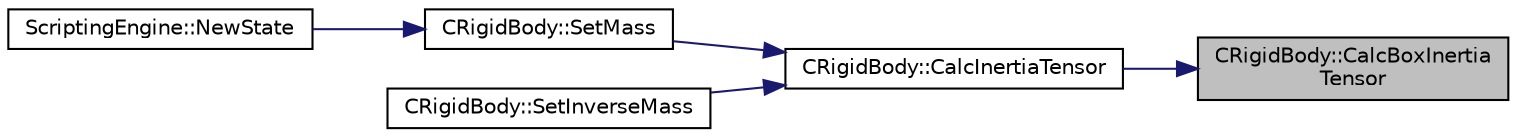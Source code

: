 digraph "CRigidBody::CalcBoxInertiaTensor"
{
 // LATEX_PDF_SIZE
  edge [fontname="Helvetica",fontsize="10",labelfontname="Helvetica",labelfontsize="10"];
  node [fontname="Helvetica",fontsize="10",shape=record];
  rankdir="RL";
  Node10 [label="CRigidBody::CalcBoxInertia\lTensor",height=0.2,width=0.4,color="black", fillcolor="grey75", style="filled", fontcolor="black",tooltip=" "];
  Node10 -> Node11 [dir="back",color="midnightblue",fontsize="10",style="solid",fontname="Helvetica"];
  Node11 [label="CRigidBody::CalcInertiaTensor",height=0.2,width=0.4,color="black", fillcolor="white", style="filled",URL="$class_c_rigid_body.html#a24135426aeb00a7b336c1763c759839a",tooltip=" "];
  Node11 -> Node12 [dir="back",color="midnightblue",fontsize="10",style="solid",fontname="Helvetica"];
  Node12 [label="CRigidBody::SetMass",height=0.2,width=0.4,color="black", fillcolor="white", style="filled",URL="$class_c_rigid_body.html#a27c6580ad18a8800dd25af5c21ed9a6e",tooltip=" "];
  Node12 -> Node13 [dir="back",color="midnightblue",fontsize="10",style="solid",fontname="Helvetica"];
  Node13 [label="ScriptingEngine::NewState",height=0.2,width=0.4,color="black", fillcolor="white", style="filled",URL="$class_scripting_engine.html#a125a0c206da8e74b8f6664c4e523606a",tooltip="Sets up the engine with initial processes and variables and exposes engine functionality to lua."];
  Node11 -> Node14 [dir="back",color="midnightblue",fontsize="10",style="solid",fontname="Helvetica"];
  Node14 [label="CRigidBody::SetInverseMass",height=0.2,width=0.4,color="black", fillcolor="white", style="filled",URL="$class_c_rigid_body.html#a2ccc28ae6b8e46e6dd4522eff4830b41",tooltip=" "];
}
